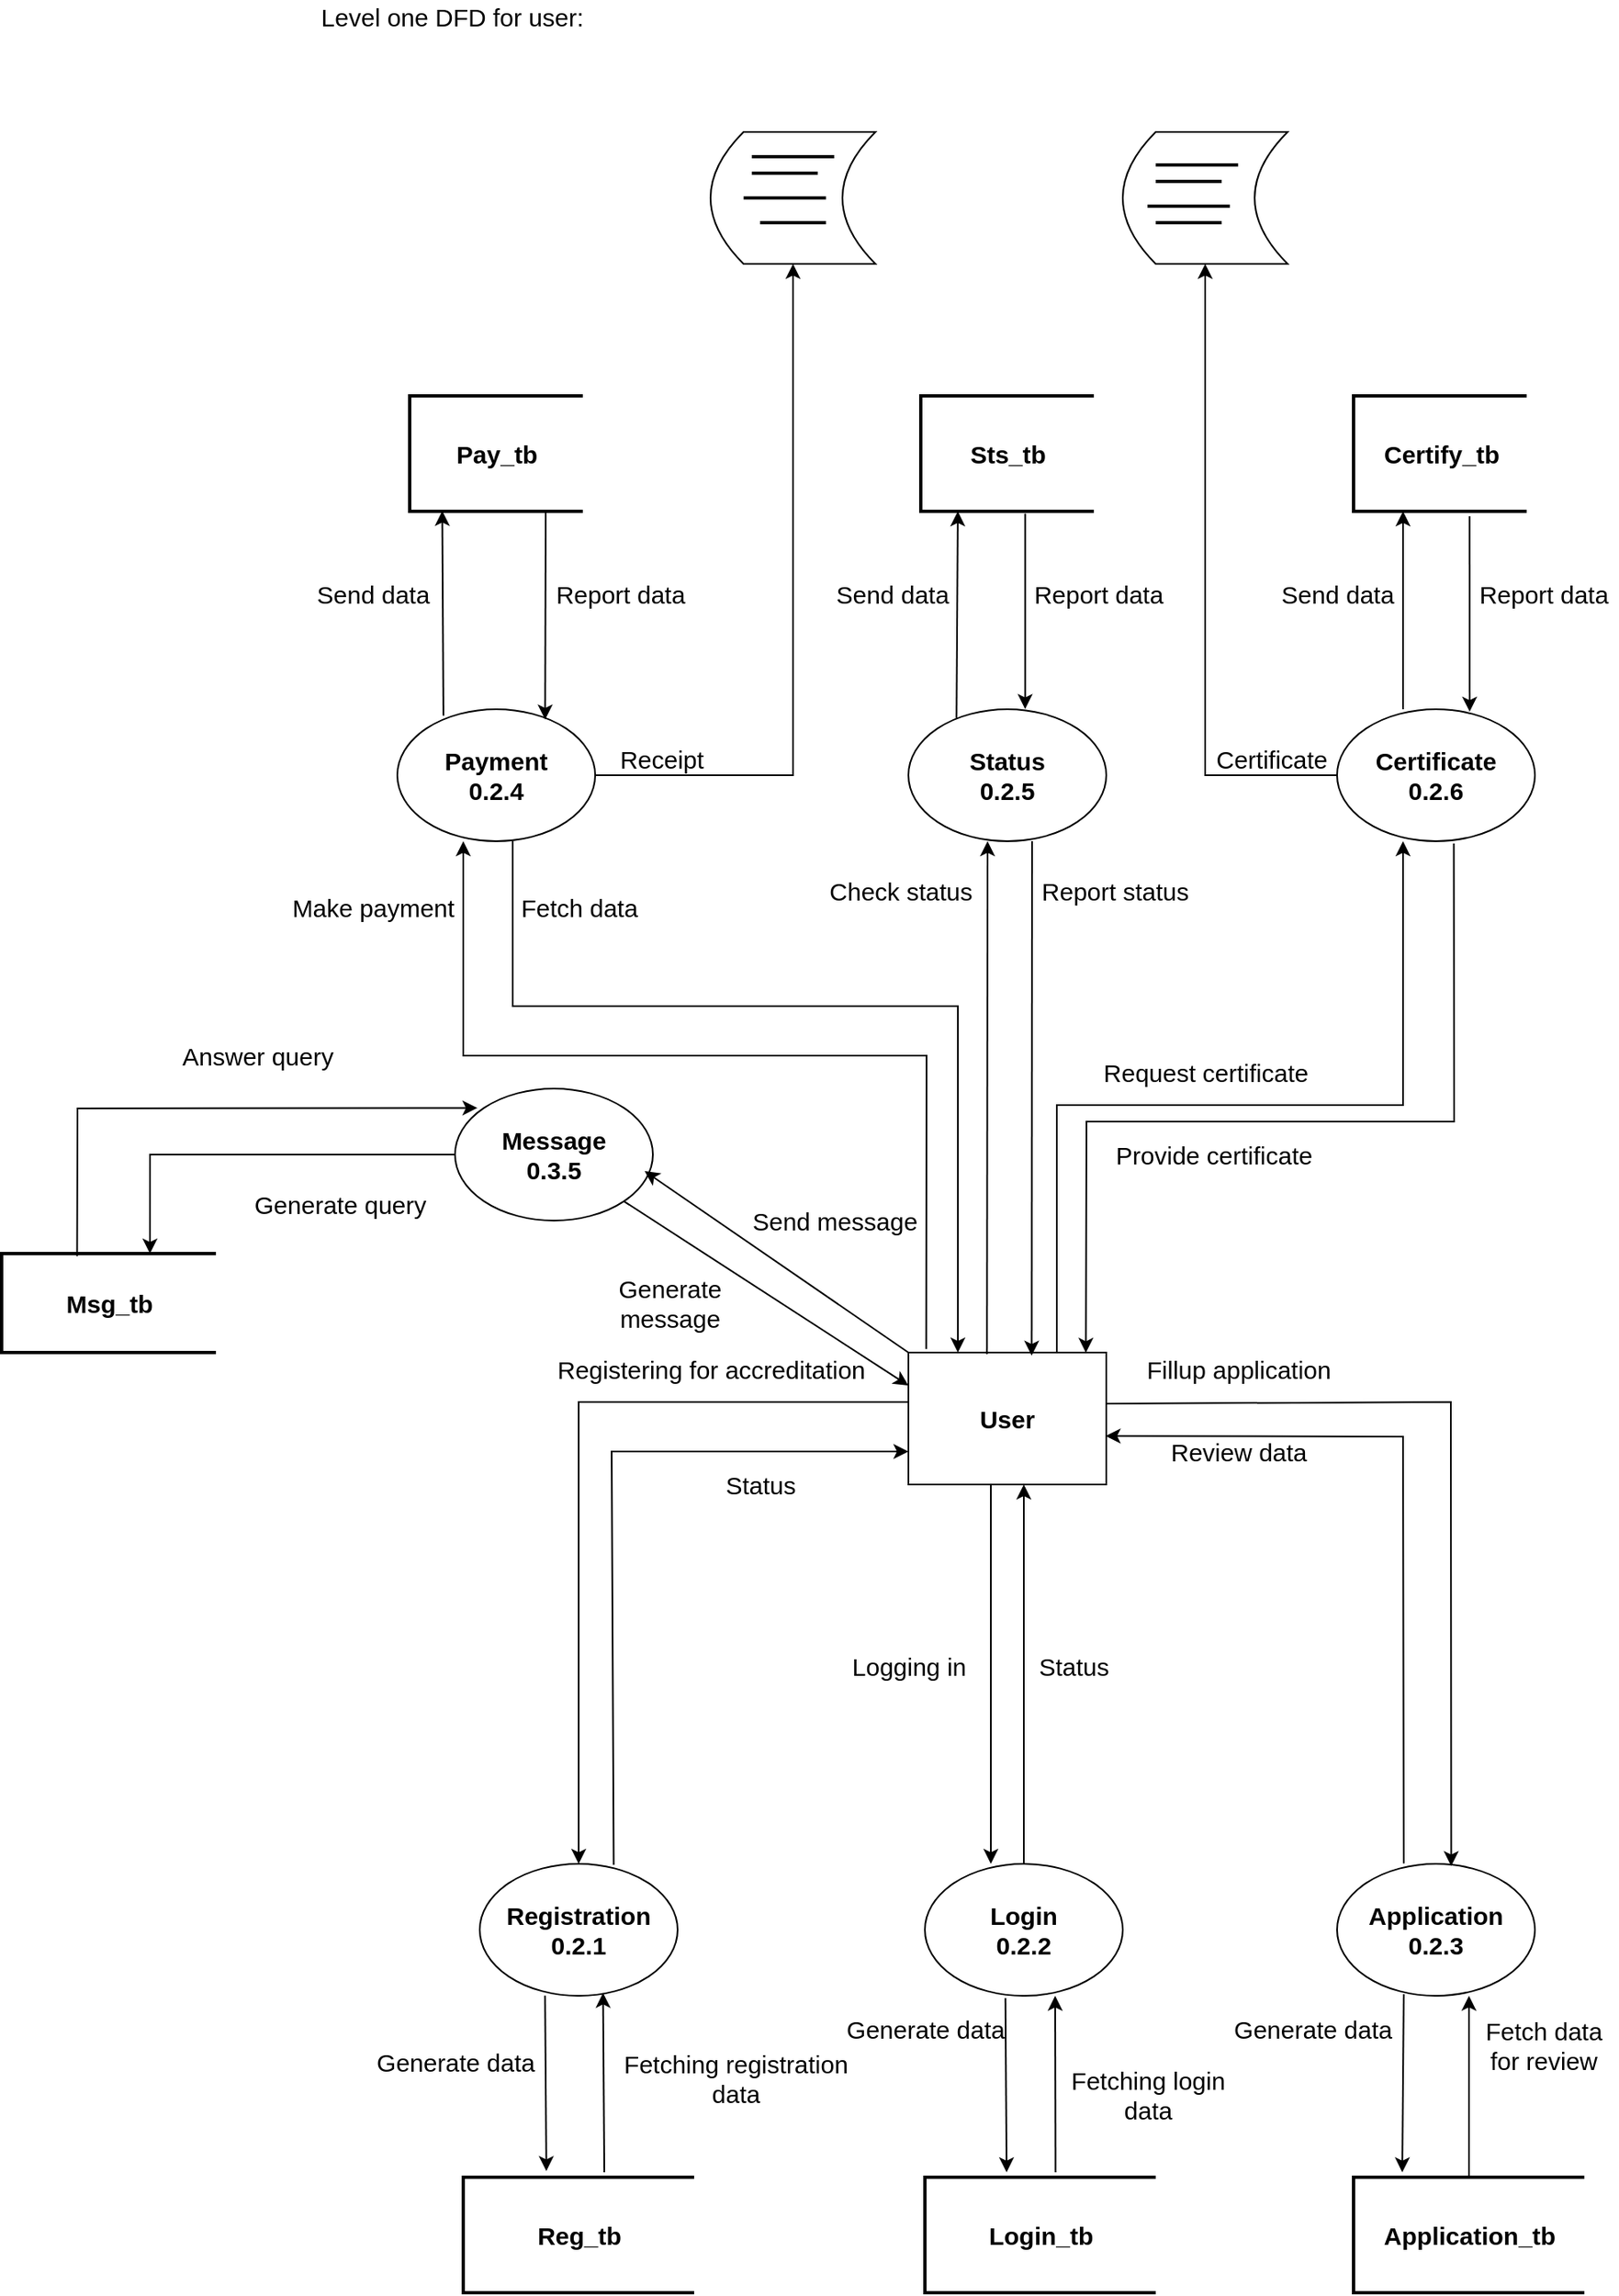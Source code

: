 <mxfile version="17.1.3" type="device"><diagram id="DT7F_jUSS3WRfcPOw-On" name="Page-1"><mxGraphModel dx="1366" dy="1322" grid="1" gridSize="10" guides="1" tooltips="1" connect="1" arrows="1" fold="1" page="1" pageScale="1" pageWidth="850" pageHeight="1100" math="0" shadow="0"><root><mxCell id="0"/><mxCell id="1" parent="0"/><mxCell id="Hgf0_jL5rCLFJbLMDspX-1" value="&lt;font style=&quot;font-size: 15px&quot;&gt;&lt;b&gt;User&lt;/b&gt;&lt;/font&gt;" style="rounded=0;whiteSpace=wrap;html=1;" parent="1" vertex="1"><mxGeometry x="380" y="-210" width="120" height="80" as="geometry"/></mxCell><mxCell id="Hgf0_jL5rCLFJbLMDspX-2" value="&lt;b&gt;Registration&lt;br&gt;0.2.1&lt;br&gt;&lt;/b&gt;" style="ellipse;whiteSpace=wrap;html=1;fontSize=15;" parent="1" vertex="1"><mxGeometry x="120" y="100" width="120" height="80" as="geometry"/></mxCell><mxCell id="Hgf0_jL5rCLFJbLMDspX-3" value="&lt;b&gt;Login&lt;br&gt;0.2.2&lt;br&gt;&lt;/b&gt;" style="ellipse;whiteSpace=wrap;html=1;fontSize=15;" parent="1" vertex="1"><mxGeometry x="390" y="100" width="120" height="80" as="geometry"/></mxCell><mxCell id="Hgf0_jL5rCLFJbLMDspX-4" value="&lt;b&gt;Application&lt;br&gt;0.2.3&lt;br&gt;&lt;/b&gt;" style="ellipse;whiteSpace=wrap;html=1;fontSize=15;" parent="1" vertex="1"><mxGeometry x="640" y="100" width="120" height="80" as="geometry"/></mxCell><mxCell id="Hgf0_jL5rCLFJbLMDspX-5" value="" style="endArrow=classic;html=1;rounded=0;fontSize=15;entryX=0;entryY=0.75;entryDx=0;entryDy=0;exitX=0.677;exitY=0.008;exitDx=0;exitDy=0;exitPerimeter=0;" parent="1" source="Hgf0_jL5rCLFJbLMDspX-2" target="Hgf0_jL5rCLFJbLMDspX-1" edge="1"><mxGeometry width="50" height="50" relative="1" as="geometry"><mxPoint x="200" y="100" as="sourcePoint"/><mxPoint x="350" y="360" as="targetPoint"/><Array as="points"><mxPoint x="200" y="-150"/></Array></mxGeometry></mxCell><mxCell id="Hgf0_jL5rCLFJbLMDspX-6" value="" style="endArrow=classic;html=1;rounded=0;fontSize=15;entryX=0.5;entryY=0;entryDx=0;entryDy=0;exitX=0;exitY=0.375;exitDx=0;exitDy=0;exitPerimeter=0;" parent="1" source="Hgf0_jL5rCLFJbLMDspX-1" target="Hgf0_jL5rCLFJbLMDspX-2" edge="1"><mxGeometry width="50" height="50" relative="1" as="geometry"><mxPoint x="380" y="330" as="sourcePoint"/><mxPoint x="450" y="330" as="targetPoint"/><Array as="points"><mxPoint x="180" y="-180"/></Array></mxGeometry></mxCell><mxCell id="Hgf0_jL5rCLFJbLMDspX-9" value="Registering for accreditation" style="text;html=1;align=center;verticalAlign=middle;resizable=0;points=[];autosize=1;strokeColor=none;fillColor=none;fontSize=15;" parent="1" vertex="1"><mxGeometry x="160" y="-210" width="200" height="20" as="geometry"/></mxCell><mxCell id="Hgf0_jL5rCLFJbLMDspX-10" value="Status" style="text;html=1;align=center;verticalAlign=middle;resizable=0;points=[];autosize=1;strokeColor=none;fillColor=none;fontSize=15;" parent="1" vertex="1"><mxGeometry x="260" y="-140" width="60" height="20" as="geometry"/></mxCell><mxCell id="Hgf0_jL5rCLFJbLMDspX-11" value="&lt;b&gt;Reg_tb&lt;/b&gt;" style="strokeWidth=2;html=1;shape=mxgraph.flowchart.annotation_1;align=center;pointerEvents=1;fontSize=15;" parent="1" vertex="1"><mxGeometry x="110" y="290" width="140" height="70" as="geometry"/></mxCell><mxCell id="Hgf0_jL5rCLFJbLMDspX-12" value="" style="endArrow=classic;html=1;rounded=0;fontSize=15;entryX=0.36;entryY=-0.054;entryDx=0;entryDy=0;entryPerimeter=0;exitX=0.33;exitY=0.998;exitDx=0;exitDy=0;exitPerimeter=0;" parent="1" source="Hgf0_jL5rCLFJbLMDspX-2" target="Hgf0_jL5rCLFJbLMDspX-11" edge="1"><mxGeometry width="50" height="50" relative="1" as="geometry"><mxPoint x="150" y="170" as="sourcePoint"/><mxPoint x="450" y="330" as="targetPoint"/></mxGeometry></mxCell><mxCell id="Hgf0_jL5rCLFJbLMDspX-13" value="" style="endArrow=classic;html=1;rounded=0;fontSize=15;entryX=0.623;entryY=0.978;entryDx=0;entryDy=0;entryPerimeter=0;exitX=0.611;exitY=-0.043;exitDx=0;exitDy=0;exitPerimeter=0;" parent="1" source="Hgf0_jL5rCLFJbLMDspX-11" target="Hgf0_jL5rCLFJbLMDspX-2" edge="1"><mxGeometry width="50" height="50" relative="1" as="geometry"><mxPoint x="195" y="280" as="sourcePoint"/><mxPoint x="450" y="330" as="targetPoint"/></mxGeometry></mxCell><mxCell id="Hgf0_jL5rCLFJbLMDspX-14" value="Generate data" style="text;html=1;align=center;verticalAlign=middle;resizable=0;points=[];autosize=1;strokeColor=none;fillColor=none;fontSize=15;" parent="1" vertex="1"><mxGeometry x="50" y="210" width="110" height="20" as="geometry"/></mxCell><mxCell id="Hgf0_jL5rCLFJbLMDspX-15" value="Fetching registration&lt;br&gt;data" style="text;html=1;align=center;verticalAlign=middle;resizable=0;points=[];autosize=1;strokeColor=none;fillColor=none;fontSize=15;" parent="1" vertex="1"><mxGeometry x="200" y="210" width="150" height="40" as="geometry"/></mxCell><mxCell id="Hgf0_jL5rCLFJbLMDspX-16" value="&lt;b&gt;Login_tb&lt;/b&gt;" style="strokeWidth=2;html=1;shape=mxgraph.flowchart.annotation_1;align=center;pointerEvents=1;fontSize=15;" parent="1" vertex="1"><mxGeometry x="390" y="290" width="140" height="70" as="geometry"/></mxCell><mxCell id="Hgf0_jL5rCLFJbLMDspX-17" value="" style="endArrow=classic;html=1;rounded=0;fontSize=15;exitX=0.407;exitY=1.017;exitDx=0;exitDy=0;exitPerimeter=0;entryX=0.354;entryY=-0.043;entryDx=0;entryDy=0;entryPerimeter=0;" parent="1" source="Hgf0_jL5rCLFJbLMDspX-3" target="Hgf0_jL5rCLFJbLMDspX-16" edge="1"><mxGeometry width="50" height="50" relative="1" as="geometry"><mxPoint x="400" y="270" as="sourcePoint"/><mxPoint x="450" y="220" as="targetPoint"/></mxGeometry></mxCell><mxCell id="Hgf0_jL5rCLFJbLMDspX-18" value="" style="endArrow=classic;html=1;rounded=0;fontSize=15;exitX=0.566;exitY=-0.043;exitDx=0;exitDy=0;exitPerimeter=0;" parent="1" source="Hgf0_jL5rCLFJbLMDspX-16" edge="1"><mxGeometry width="50" height="50" relative="1" as="geometry"><mxPoint x="400" y="270" as="sourcePoint"/><mxPoint x="469" y="180" as="targetPoint"/></mxGeometry></mxCell><mxCell id="Hgf0_jL5rCLFJbLMDspX-19" value="" style="endArrow=classic;html=1;rounded=0;fontSize=15;" parent="1" edge="1"><mxGeometry width="50" height="50" relative="1" as="geometry"><mxPoint x="430" y="-130" as="sourcePoint"/><mxPoint x="430" y="100" as="targetPoint"/></mxGeometry></mxCell><mxCell id="Hgf0_jL5rCLFJbLMDspX-20" value="" style="endArrow=classic;html=1;rounded=0;fontSize=15;exitX=0.5;exitY=0;exitDx=0;exitDy=0;" parent="1" source="Hgf0_jL5rCLFJbLMDspX-3" edge="1"><mxGeometry width="50" height="50" relative="1" as="geometry"><mxPoint x="400" y="-30" as="sourcePoint"/><mxPoint x="450" y="-130" as="targetPoint"/></mxGeometry></mxCell><mxCell id="Hgf0_jL5rCLFJbLMDspX-21" value="Logging in" style="text;html=1;align=center;verticalAlign=middle;resizable=0;points=[];autosize=1;strokeColor=none;fillColor=none;fontSize=15;" parent="1" vertex="1"><mxGeometry x="335" y="-30" width="90" height="20" as="geometry"/></mxCell><mxCell id="Hgf0_jL5rCLFJbLMDspX-22" value="Status" style="text;html=1;align=center;verticalAlign=middle;resizable=0;points=[];autosize=1;strokeColor=none;fillColor=none;fontSize=15;" parent="1" vertex="1"><mxGeometry x="450" y="-30" width="60" height="20" as="geometry"/></mxCell><mxCell id="Hgf0_jL5rCLFJbLMDspX-23" value="Generate data" style="text;html=1;align=center;verticalAlign=middle;resizable=0;points=[];autosize=1;strokeColor=none;fillColor=none;fontSize=15;" parent="1" vertex="1"><mxGeometry x="335" y="190" width="110" height="20" as="geometry"/></mxCell><mxCell id="Hgf0_jL5rCLFJbLMDspX-24" value="Fetching login&lt;br&gt;data" style="text;html=1;align=center;verticalAlign=middle;resizable=0;points=[];autosize=1;strokeColor=none;fillColor=none;fontSize=15;" parent="1" vertex="1"><mxGeometry x="470" y="220" width="110" height="40" as="geometry"/></mxCell><mxCell id="Hgf0_jL5rCLFJbLMDspX-25" value="&lt;b&gt;Application_tb&lt;/b&gt;" style="strokeWidth=2;html=1;shape=mxgraph.flowchart.annotation_1;align=center;pointerEvents=1;fontSize=15;" parent="1" vertex="1"><mxGeometry x="650" y="290" width="140" height="70" as="geometry"/></mxCell><mxCell id="Hgf0_jL5rCLFJbLMDspX-26" value="" style="endArrow=classic;html=1;rounded=0;fontSize=15;entryX=0.577;entryY=0.017;entryDx=0;entryDy=0;entryPerimeter=0;" parent="1" target="Hgf0_jL5rCLFJbLMDspX-4" edge="1"><mxGeometry width="50" height="50" relative="1" as="geometry"><mxPoint x="500" y="-179" as="sourcePoint"/><mxPoint x="450" y="110" as="targetPoint"/><Array as="points"><mxPoint x="709" y="-180"/></Array></mxGeometry></mxCell><mxCell id="Hgf0_jL5rCLFJbLMDspX-27" value="" style="endArrow=classic;html=1;rounded=0;fontSize=15;exitX=0.337;exitY=-0.003;exitDx=0;exitDy=0;exitPerimeter=0;entryX=0.997;entryY=0.632;entryDx=0;entryDy=0;entryPerimeter=0;" parent="1" source="Hgf0_jL5rCLFJbLMDspX-4" target="Hgf0_jL5rCLFJbLMDspX-1" edge="1"><mxGeometry width="50" height="50" relative="1" as="geometry"><mxPoint x="400" y="-40" as="sourcePoint"/><mxPoint x="450" y="-90" as="targetPoint"/><Array as="points"><mxPoint x="680" y="-159"/></Array></mxGeometry></mxCell><mxCell id="Hgf0_jL5rCLFJbLMDspX-28" value="Fillup application" style="text;html=1;align=center;verticalAlign=middle;resizable=0;points=[];autosize=1;strokeColor=none;fillColor=none;fontSize=15;" parent="1" vertex="1"><mxGeometry x="515" y="-210" width="130" height="20" as="geometry"/></mxCell><mxCell id="Hgf0_jL5rCLFJbLMDspX-29" value="Review data" style="text;html=1;align=center;verticalAlign=middle;resizable=0;points=[];autosize=1;strokeColor=none;fillColor=none;fontSize=15;" parent="1" vertex="1"><mxGeometry x="530" y="-160" width="100" height="20" as="geometry"/></mxCell><mxCell id="Hgf0_jL5rCLFJbLMDspX-30" value="" style="endArrow=classic;html=1;rounded=0;fontSize=15;exitX=0.337;exitY=0.987;exitDx=0;exitDy=0;exitPerimeter=0;entryX=0.211;entryY=-0.043;entryDx=0;entryDy=0;entryPerimeter=0;" parent="1" source="Hgf0_jL5rCLFJbLMDspX-4" target="Hgf0_jL5rCLFJbLMDspX-25" edge="1"><mxGeometry width="50" height="50" relative="1" as="geometry"><mxPoint x="400" y="260" as="sourcePoint"/><mxPoint x="450" y="210" as="targetPoint"/></mxGeometry></mxCell><mxCell id="Hgf0_jL5rCLFJbLMDspX-31" value="" style="endArrow=classic;html=1;rounded=0;fontSize=15;exitX=0.5;exitY=0;exitDx=0;exitDy=0;exitPerimeter=0;" parent="1" source="Hgf0_jL5rCLFJbLMDspX-25" edge="1"><mxGeometry width="50" height="50" relative="1" as="geometry"><mxPoint x="400" y="260" as="sourcePoint"/><mxPoint x="720" y="180" as="targetPoint"/></mxGeometry></mxCell><mxCell id="Hgf0_jL5rCLFJbLMDspX-32" value="Generate data" style="text;html=1;align=center;verticalAlign=middle;resizable=0;points=[];autosize=1;strokeColor=none;fillColor=none;fontSize=15;" parent="1" vertex="1"><mxGeometry x="570" y="190" width="110" height="20" as="geometry"/></mxCell><mxCell id="Hgf0_jL5rCLFJbLMDspX-33" value="Fetch data&lt;br&gt;for review" style="text;html=1;align=center;verticalAlign=middle;resizable=0;points=[];autosize=1;strokeColor=none;fillColor=none;fontSize=15;" parent="1" vertex="1"><mxGeometry x="720" y="190" width="90" height="40" as="geometry"/></mxCell><mxCell id="Hgf0_jL5rCLFJbLMDspX-34" value="&lt;b&gt;Payment&lt;br&gt;0.2.4&lt;br&gt;&lt;/b&gt;" style="ellipse;whiteSpace=wrap;html=1;fontSize=15;" parent="1" vertex="1"><mxGeometry x="70" y="-600" width="120" height="80" as="geometry"/></mxCell><mxCell id="Hgf0_jL5rCLFJbLMDspX-35" value="&lt;b&gt;Status&lt;br&gt;0.2.5&lt;br&gt;&lt;/b&gt;" style="ellipse;whiteSpace=wrap;html=1;fontSize=15;" parent="1" vertex="1"><mxGeometry x="380" y="-600" width="120" height="80" as="geometry"/></mxCell><mxCell id="Hgf0_jL5rCLFJbLMDspX-36" value="&lt;b&gt;Certificate&lt;br&gt;0.2.6&lt;br&gt;&lt;/b&gt;" style="ellipse;whiteSpace=wrap;html=1;fontSize=15;" parent="1" vertex="1"><mxGeometry x="640" y="-600" width="120" height="80" as="geometry"/></mxCell><mxCell id="Hgf0_jL5rCLFJbLMDspX-37" value="" style="endArrow=classic;html=1;rounded=0;fontSize=15;entryX=0.623;entryY=0.023;entryDx=0;entryDy=0;entryPerimeter=0;" parent="1" target="Hgf0_jL5rCLFJbLMDspX-1" edge="1"><mxGeometry width="50" height="50" relative="1" as="geometry"><mxPoint x="455" y="-520" as="sourcePoint"/><mxPoint x="505" y="-370" as="targetPoint"/></mxGeometry></mxCell><mxCell id="Hgf0_jL5rCLFJbLMDspX-38" value="" style="endArrow=classic;html=1;rounded=0;fontSize=15;exitX=0.397;exitY=0.012;exitDx=0;exitDy=0;exitPerimeter=0;" parent="1" source="Hgf0_jL5rCLFJbLMDspX-1" edge="1"><mxGeometry width="50" height="50" relative="1" as="geometry"><mxPoint x="400" y="-270" as="sourcePoint"/><mxPoint x="428" y="-520" as="targetPoint"/></mxGeometry></mxCell><mxCell id="Hgf0_jL5rCLFJbLMDspX-39" value="" style="endArrow=classic;html=1;rounded=0;fontSize=15;exitX=0.583;exitY=1;exitDx=0;exitDy=0;exitPerimeter=0;entryX=0.25;entryY=0;entryDx=0;entryDy=0;" parent="1" source="Hgf0_jL5rCLFJbLMDspX-34" target="Hgf0_jL5rCLFJbLMDspX-1" edge="1"><mxGeometry width="50" height="50" relative="1" as="geometry"><mxPoint x="170" y="-490" as="sourcePoint"/><mxPoint x="220" y="-540" as="targetPoint"/><Array as="points"><mxPoint x="140" y="-420"/><mxPoint x="410" y="-420"/></Array></mxGeometry></mxCell><mxCell id="Hgf0_jL5rCLFJbLMDspX-40" value="" style="endArrow=classic;html=1;rounded=0;fontSize=15;exitX=0.09;exitY=-0.027;exitDx=0;exitDy=0;exitPerimeter=0;" parent="1" source="Hgf0_jL5rCLFJbLMDspX-1" edge="1"><mxGeometry width="50" height="50" relative="1" as="geometry"><mxPoint x="400" y="-370" as="sourcePoint"/><mxPoint x="110" y="-520" as="targetPoint"/><Array as="points"><mxPoint x="391" y="-390"/><mxPoint x="250" y="-390"/><mxPoint x="110" y="-390"/></Array></mxGeometry></mxCell><mxCell id="Hgf0_jL5rCLFJbLMDspX-41" value="" style="endArrow=classic;html=1;rounded=0;fontSize=15;exitX=0.59;exitY=1.017;exitDx=0;exitDy=0;exitPerimeter=0;entryX=0.897;entryY=0.002;entryDx=0;entryDy=0;entryPerimeter=0;" parent="1" source="Hgf0_jL5rCLFJbLMDspX-36" target="Hgf0_jL5rCLFJbLMDspX-1" edge="1"><mxGeometry width="50" height="50" relative="1" as="geometry"><mxPoint x="740" y="-370" as="sourcePoint"/><mxPoint x="790" y="-420" as="targetPoint"/><Array as="points"><mxPoint x="711" y="-350"/><mxPoint x="488" y="-350"/></Array></mxGeometry></mxCell><mxCell id="Hgf0_jL5rCLFJbLMDspX-42" value="" style="endArrow=classic;html=1;rounded=0;fontSize=15;exitX=0.75;exitY=0;exitDx=0;exitDy=0;" parent="1" source="Hgf0_jL5rCLFJbLMDspX-1" edge="1"><mxGeometry width="50" height="50" relative="1" as="geometry"><mxPoint x="400" y="-270" as="sourcePoint"/><mxPoint x="680" y="-520" as="targetPoint"/><Array as="points"><mxPoint x="470" y="-360"/><mxPoint x="680" y="-360"/></Array></mxGeometry></mxCell><mxCell id="Hgf0_jL5rCLFJbLMDspX-43" value="Make payment" style="text;html=1;align=center;verticalAlign=middle;resizable=0;points=[];autosize=1;strokeColor=none;fillColor=none;fontSize=15;" parent="1" vertex="1"><mxGeometry y="-490" width="110" height="20" as="geometry"/></mxCell><mxCell id="Hgf0_jL5rCLFJbLMDspX-44" value="Fetch data" style="text;html=1;align=center;verticalAlign=middle;resizable=0;points=[];autosize=1;strokeColor=none;fillColor=none;fontSize=15;" parent="1" vertex="1"><mxGeometry x="135" y="-490" width="90" height="20" as="geometry"/></mxCell><mxCell id="Hgf0_jL5rCLFJbLMDspX-45" value="Check status" style="text;html=1;align=center;verticalAlign=middle;resizable=0;points=[];autosize=1;strokeColor=none;fillColor=none;fontSize=15;" parent="1" vertex="1"><mxGeometry x="325" y="-500" width="100" height="20" as="geometry"/></mxCell><mxCell id="Hgf0_jL5rCLFJbLMDspX-46" value="Report status" style="text;html=1;align=center;verticalAlign=middle;resizable=0;points=[];autosize=1;strokeColor=none;fillColor=none;fontSize=15;" parent="1" vertex="1"><mxGeometry x="450" y="-500" width="110" height="20" as="geometry"/></mxCell><mxCell id="Hgf0_jL5rCLFJbLMDspX-47" value="Request certificate" style="text;html=1;align=center;verticalAlign=middle;resizable=0;points=[];autosize=1;strokeColor=none;fillColor=none;fontSize=15;" parent="1" vertex="1"><mxGeometry x="490" y="-390" width="140" height="20" as="geometry"/></mxCell><mxCell id="Hgf0_jL5rCLFJbLMDspX-48" value="Provide certificate" style="text;html=1;align=center;verticalAlign=middle;resizable=0;points=[];autosize=1;strokeColor=none;fillColor=none;fontSize=15;" parent="1" vertex="1"><mxGeometry x="500" y="-340" width="130" height="20" as="geometry"/></mxCell><mxCell id="Hgf0_jL5rCLFJbLMDspX-49" value="&lt;b&gt;Pay_tb&lt;/b&gt;" style="strokeWidth=2;html=1;shape=mxgraph.flowchart.annotation_1;align=center;pointerEvents=1;fontSize=15;" parent="1" vertex="1"><mxGeometry x="77.5" y="-790" width="105" height="70" as="geometry"/></mxCell><mxCell id="Hgf0_jL5rCLFJbLMDspX-50" value="&lt;b&gt;Sts_tb&lt;/b&gt;" style="strokeWidth=2;html=1;shape=mxgraph.flowchart.annotation_1;align=center;pointerEvents=1;fontSize=15;" parent="1" vertex="1"><mxGeometry x="387.5" y="-790" width="105" height="70" as="geometry"/></mxCell><mxCell id="Hgf0_jL5rCLFJbLMDspX-51" value="&lt;b&gt;Certify_tb&lt;/b&gt;" style="strokeWidth=2;html=1;shape=mxgraph.flowchart.annotation_1;align=center;pointerEvents=1;fontSize=15;" parent="1" vertex="1"><mxGeometry x="650" y="-790" width="105" height="70" as="geometry"/></mxCell><mxCell id="Hgf0_jL5rCLFJbLMDspX-52" value="" style="endArrow=classic;html=1;rounded=0;fontSize=15;exitX=0.233;exitY=0.048;exitDx=0;exitDy=0;exitPerimeter=0;entryX=0.188;entryY=0.997;entryDx=0;entryDy=0;entryPerimeter=0;" parent="1" source="Hgf0_jL5rCLFJbLMDspX-34" target="Hgf0_jL5rCLFJbLMDspX-49" edge="1"><mxGeometry width="50" height="50" relative="1" as="geometry"><mxPoint x="275" y="-670" as="sourcePoint"/><mxPoint x="325" y="-720" as="targetPoint"/></mxGeometry></mxCell><mxCell id="Hgf0_jL5rCLFJbLMDspX-53" value="" style="endArrow=classic;html=1;rounded=0;fontSize=15;entryX=0.747;entryY=0.078;entryDx=0;entryDy=0;entryPerimeter=0;" parent="1" target="Hgf0_jL5rCLFJbLMDspX-34" edge="1"><mxGeometry width="50" height="50" relative="1" as="geometry"><mxPoint x="160" y="-720" as="sourcePoint"/><mxPoint x="252.5" y="-750" as="targetPoint"/><Array as="points"><mxPoint x="160" y="-720"/></Array></mxGeometry></mxCell><mxCell id="Hgf0_jL5rCLFJbLMDspX-54" value="Send data" style="text;html=1;align=center;verticalAlign=middle;resizable=0;points=[];autosize=1;strokeColor=none;fillColor=none;fontSize=15;" parent="1" vertex="1"><mxGeometry x="15" y="-680" width="80" height="20" as="geometry"/></mxCell><mxCell id="Hgf0_jL5rCLFJbLMDspX-55" value="Report data" style="text;html=1;align=center;verticalAlign=middle;resizable=0;points=[];autosize=1;strokeColor=none;fillColor=none;fontSize=15;" parent="1" vertex="1"><mxGeometry x="160" y="-680" width="90" height="20" as="geometry"/></mxCell><mxCell id="Hgf0_jL5rCLFJbLMDspX-56" value="" style="endArrow=classic;html=1;rounded=0;fontSize=15;exitX=1;exitY=0.5;exitDx=0;exitDy=0;" parent="1" source="Hgf0_jL5rCLFJbLMDspX-34" edge="1"><mxGeometry width="50" height="50" relative="1" as="geometry"><mxPoint x="400" y="-570" as="sourcePoint"/><mxPoint x="310" y="-870" as="targetPoint"/><Array as="points"><mxPoint x="310" y="-560"/></Array></mxGeometry></mxCell><mxCell id="Hgf0_jL5rCLFJbLMDspX-57" value="" style="shape=dataStorage;whiteSpace=wrap;html=1;fixedSize=1;fontSize=15;" parent="1" vertex="1"><mxGeometry x="260" y="-950" width="100" height="80" as="geometry"/></mxCell><mxCell id="Hgf0_jL5rCLFJbLMDspX-58" value="Receipt" style="text;html=1;align=center;verticalAlign=middle;resizable=0;points=[];autosize=1;strokeColor=none;fillColor=none;fontSize=15;" parent="1" vertex="1"><mxGeometry x="195" y="-580" width="70" height="20" as="geometry"/></mxCell><mxCell id="Hgf0_jL5rCLFJbLMDspX-60" value="" style="line;strokeWidth=2;html=1;fontSize=15;" parent="1" vertex="1"><mxGeometry x="285" y="-940" width="50" height="10" as="geometry"/></mxCell><mxCell id="Hgf0_jL5rCLFJbLMDspX-61" value="" style="line;strokeWidth=2;html=1;fontSize=15;" parent="1" vertex="1"><mxGeometry x="285" y="-930" width="40" height="10" as="geometry"/></mxCell><mxCell id="Hgf0_jL5rCLFJbLMDspX-62" value="" style="line;strokeWidth=2;html=1;fontSize=15;" parent="1" vertex="1"><mxGeometry x="280" y="-915" width="50" height="10" as="geometry"/></mxCell><mxCell id="Hgf0_jL5rCLFJbLMDspX-63" value="" style="line;strokeWidth=2;html=1;fontSize=15;" parent="1" vertex="1"><mxGeometry x="290" y="-900" width="40" height="10" as="geometry"/></mxCell><mxCell id="Hgf0_jL5rCLFJbLMDspX-64" value="" style="endArrow=classic;html=1;rounded=0;fontSize=15;entryX=0.214;entryY=1;entryDx=0;entryDy=0;entryPerimeter=0;exitX=0.243;exitY=0.068;exitDx=0;exitDy=0;exitPerimeter=0;" parent="1" source="Hgf0_jL5rCLFJbLMDspX-35" target="Hgf0_jL5rCLFJbLMDspX-50" edge="1"><mxGeometry width="50" height="50" relative="1" as="geometry"><mxPoint x="400" y="-570" as="sourcePoint"/><mxPoint x="450" y="-620" as="targetPoint"/></mxGeometry></mxCell><mxCell id="Hgf0_jL5rCLFJbLMDspX-65" value="Send data" style="text;html=1;align=center;verticalAlign=middle;resizable=0;points=[];autosize=1;strokeColor=none;fillColor=none;fontSize=15;" parent="1" vertex="1"><mxGeometry x="330" y="-680" width="80" height="20" as="geometry"/></mxCell><mxCell id="Hgf0_jL5rCLFJbLMDspX-66" value="" style="endArrow=classic;html=1;rounded=0;fontSize=15;exitX=0.603;exitY=1.02;exitDx=0;exitDy=0;exitPerimeter=0;entryX=0.59;entryY=-0.002;entryDx=0;entryDy=0;entryPerimeter=0;" parent="1" source="Hgf0_jL5rCLFJbLMDspX-50" target="Hgf0_jL5rCLFJbLMDspX-35" edge="1"><mxGeometry width="50" height="50" relative="1" as="geometry"><mxPoint x="400" y="-570" as="sourcePoint"/><mxPoint x="450" y="-620" as="targetPoint"/></mxGeometry></mxCell><mxCell id="Hgf0_jL5rCLFJbLMDspX-67" value="Report data" style="text;html=1;align=center;verticalAlign=middle;resizable=0;points=[];autosize=1;strokeColor=none;fillColor=none;fontSize=15;" parent="1" vertex="1"><mxGeometry x="450" y="-680" width="90" height="20" as="geometry"/></mxCell><mxCell id="Hgf0_jL5rCLFJbLMDspX-68" value="" style="endArrow=classic;html=1;rounded=0;fontSize=15;" parent="1" edge="1"><mxGeometry width="50" height="50" relative="1" as="geometry"><mxPoint x="680" y="-600" as="sourcePoint"/><mxPoint x="680" y="-720" as="targetPoint"/></mxGeometry></mxCell><mxCell id="Hgf0_jL5rCLFJbLMDspX-69" value="" style="endArrow=classic;html=1;rounded=0;fontSize=15;exitX=0.67;exitY=1.043;exitDx=0;exitDy=0;exitPerimeter=0;entryX=0.67;entryY=0.018;entryDx=0;entryDy=0;entryPerimeter=0;" parent="1" source="Hgf0_jL5rCLFJbLMDspX-51" target="Hgf0_jL5rCLFJbLMDspX-36" edge="1"><mxGeometry width="50" height="50" relative="1" as="geometry"><mxPoint x="400" y="-670" as="sourcePoint"/><mxPoint x="450" y="-720" as="targetPoint"/></mxGeometry></mxCell><mxCell id="Hgf0_jL5rCLFJbLMDspX-70" value="Send data" style="text;html=1;align=center;verticalAlign=middle;resizable=0;points=[];autosize=1;strokeColor=none;fillColor=none;fontSize=15;" parent="1" vertex="1"><mxGeometry x="600" y="-680" width="80" height="20" as="geometry"/></mxCell><mxCell id="Hgf0_jL5rCLFJbLMDspX-71" value="Report data" style="text;html=1;align=center;verticalAlign=middle;resizable=0;points=[];autosize=1;strokeColor=none;fillColor=none;fontSize=15;" parent="1" vertex="1"><mxGeometry x="720" y="-680" width="90" height="20" as="geometry"/></mxCell><mxCell id="Hgf0_jL5rCLFJbLMDspX-72" value="" style="endArrow=classic;html=1;rounded=0;fontSize=15;exitX=0;exitY=0.5;exitDx=0;exitDy=0;" parent="1" source="Hgf0_jL5rCLFJbLMDspX-36" edge="1"><mxGeometry width="50" height="50" relative="1" as="geometry"><mxPoint x="400" y="-670" as="sourcePoint"/><mxPoint x="560" y="-870" as="targetPoint"/><Array as="points"><mxPoint x="560" y="-560"/></Array></mxGeometry></mxCell><mxCell id="Hgf0_jL5rCLFJbLMDspX-73" value="Certificate" style="text;html=1;align=center;verticalAlign=middle;resizable=0;points=[];autosize=1;strokeColor=none;fillColor=none;fontSize=15;" parent="1" vertex="1"><mxGeometry x="560" y="-580" width="80" height="20" as="geometry"/></mxCell><mxCell id="Hgf0_jL5rCLFJbLMDspX-74" value="" style="shape=dataStorage;whiteSpace=wrap;html=1;fixedSize=1;fontSize=15;" parent="1" vertex="1"><mxGeometry x="510" y="-950" width="100" height="80" as="geometry"/></mxCell><mxCell id="Hgf0_jL5rCLFJbLMDspX-75" value="" style="line;strokeWidth=2;html=1;fontSize=15;" parent="1" vertex="1"><mxGeometry x="530" y="-935" width="50" height="10" as="geometry"/></mxCell><mxCell id="Hgf0_jL5rCLFJbLMDspX-76" value="" style="line;strokeWidth=2;html=1;fontSize=15;" parent="1" vertex="1"><mxGeometry x="530" y="-925" width="40" height="10" as="geometry"/></mxCell><mxCell id="Hgf0_jL5rCLFJbLMDspX-77" value="" style="line;strokeWidth=2;html=1;fontSize=15;" parent="1" vertex="1"><mxGeometry x="525" y="-910" width="50" height="10" as="geometry"/></mxCell><mxCell id="Hgf0_jL5rCLFJbLMDspX-78" value="" style="line;strokeWidth=2;html=1;fontSize=15;" parent="1" vertex="1"><mxGeometry x="530" y="-900" width="40" height="10" as="geometry"/></mxCell><mxCell id="Hgf0_jL5rCLFJbLMDspX-79" value="Level one DFD for user:&amp;nbsp;" style="text;html=1;align=center;verticalAlign=middle;resizable=0;points=[];autosize=1;strokeColor=none;fillColor=none;fontSize=15;" parent="1" vertex="1"><mxGeometry x="15" y="-1030" width="180" height="20" as="geometry"/></mxCell><mxCell id="_DsmQzvEEnmkD2Ko-rSO-2" value="&lt;b&gt;Message&lt;br&gt;0.3.5&lt;br&gt;&lt;/b&gt;" style="ellipse;whiteSpace=wrap;html=1;fontSize=15;" vertex="1" parent="1"><mxGeometry x="105" y="-370" width="120" height="80" as="geometry"/></mxCell><mxCell id="_DsmQzvEEnmkD2Ko-rSO-3" value="" style="endArrow=classic;html=1;rounded=0;fontSize=15;entryX=0;entryY=0;entryDx=0;entryDy=0;exitX=0.352;exitY=0.028;exitDx=0;exitDy=0;exitPerimeter=0;" edge="1" parent="1" source="_DsmQzvEEnmkD2Ko-rSO-7"><mxGeometry width="50" height="50" relative="1" as="geometry"><mxPoint x="-84.69" y="-267.9" as="sourcePoint"/><mxPoint x="118.574" y="-358.284" as="targetPoint"/><Array as="points"><mxPoint x="-124" y="-358"/></Array></mxGeometry></mxCell><mxCell id="_DsmQzvEEnmkD2Ko-rSO-4" value="" style="endArrow=classic;html=1;rounded=0;fontSize=15;exitX=0;exitY=0.5;exitDx=0;exitDy=0;entryX=0.692;entryY=0;entryDx=0;entryDy=0;entryPerimeter=0;" edge="1" parent="1" source="_DsmQzvEEnmkD2Ko-rSO-2" target="_DsmQzvEEnmkD2Ko-rSO-7"><mxGeometry width="50" height="50" relative="1" as="geometry"><mxPoint x="49.0" y="50" as="sourcePoint"/><mxPoint x="-120" y="-330" as="targetPoint"/><Array as="points"><mxPoint x="-80" y="-330"/></Array></mxGeometry></mxCell><mxCell id="_DsmQzvEEnmkD2Ko-rSO-5" value="" style="endArrow=classic;html=1;rounded=0;fontSize=15;entryX=0;entryY=0.25;entryDx=0;entryDy=0;exitX=1;exitY=1;exitDx=0;exitDy=0;" edge="1" parent="1" source="_DsmQzvEEnmkD2Ko-rSO-2" target="Hgf0_jL5rCLFJbLMDspX-1"><mxGeometry width="50" height="50" relative="1" as="geometry"><mxPoint x="40" y="-30" as="sourcePoint"/><mxPoint x="40" y="-190" as="targetPoint"/></mxGeometry></mxCell><mxCell id="_DsmQzvEEnmkD2Ko-rSO-6" value="" style="endArrow=classic;html=1;rounded=0;fontSize=15;exitX=0;exitY=0;exitDx=0;exitDy=0;" edge="1" parent="1" source="Hgf0_jL5rCLFJbLMDspX-1"><mxGeometry width="50" height="50" relative="1" as="geometry"><mxPoint x="77.5" y="-190" as="sourcePoint"/><mxPoint x="220" y="-320" as="targetPoint"/></mxGeometry></mxCell><mxCell id="_DsmQzvEEnmkD2Ko-rSO-7" value="&lt;b&gt;Msg_tb&lt;/b&gt;" style="strokeWidth=2;html=1;shape=mxgraph.flowchart.annotation_1;align=center;pointerEvents=1;fontSize=15;" vertex="1" parent="1"><mxGeometry x="-170" y="-270" width="130" height="60" as="geometry"/></mxCell><mxCell id="_DsmQzvEEnmkD2Ko-rSO-9" value="Answer query" style="text;html=1;align=center;verticalAlign=middle;resizable=0;points=[];autosize=1;strokeColor=none;fillColor=none;fontSize=15;" vertex="1" parent="1"><mxGeometry x="-70" y="-400" width="110" height="20" as="geometry"/></mxCell><mxCell id="_DsmQzvEEnmkD2Ko-rSO-10" value="Generate query" style="text;html=1;align=center;verticalAlign=middle;resizable=0;points=[];autosize=1;strokeColor=none;fillColor=none;fontSize=15;" vertex="1" parent="1"><mxGeometry x="-25" y="-310" width="120" height="20" as="geometry"/></mxCell><mxCell id="_DsmQzvEEnmkD2Ko-rSO-11" value="Generate&lt;br&gt;message" style="text;html=1;align=center;verticalAlign=middle;resizable=0;points=[];autosize=1;strokeColor=none;fillColor=none;fontSize=15;" vertex="1" parent="1"><mxGeometry x="195" y="-260" width="80" height="40" as="geometry"/></mxCell><mxCell id="_DsmQzvEEnmkD2Ko-rSO-12" value="Send message" style="text;html=1;align=center;verticalAlign=middle;resizable=0;points=[];autosize=1;strokeColor=none;fillColor=none;fontSize=15;" vertex="1" parent="1"><mxGeometry x="275" y="-300" width="120" height="20" as="geometry"/></mxCell></root></mxGraphModel></diagram></mxfile>